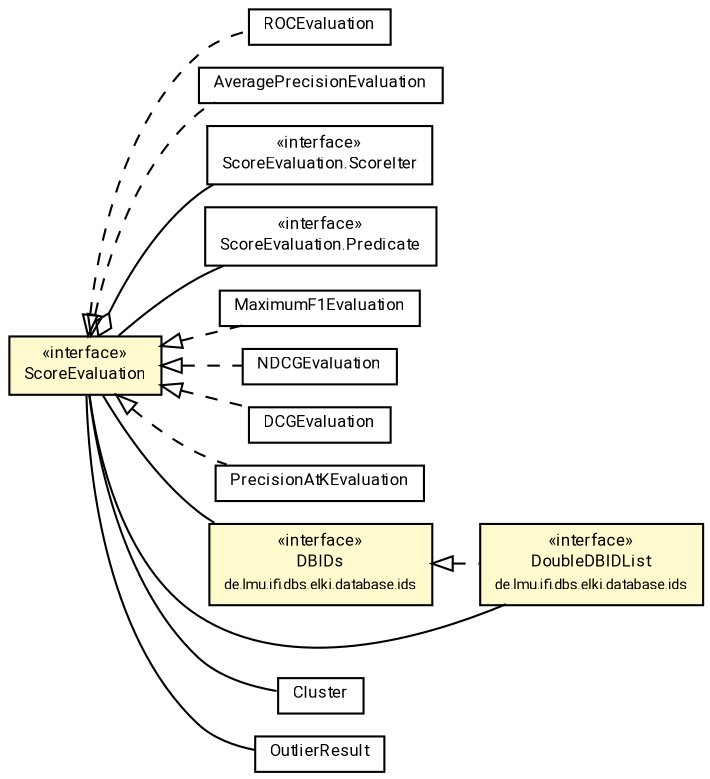 #!/usr/local/bin/dot
#
# Class diagram 
# Generated by UMLGraph version R5_7_2-60-g0e99a6 (http://www.spinellis.gr/umlgraph/)
#

digraph G {
	graph [fontnames="svg"]
	edge [fontname="Roboto",fontsize=7,labelfontname="Roboto",labelfontsize=7,color="black"];
	node [fontname="Roboto",fontcolor="black",fontsize=8,shape=plaintext,margin=0,width=0,height=0];
	nodesep=0.15;
	ranksep=0.25;
	rankdir=LR;
	// de.lmu.ifi.dbs.elki.evaluation.scores.ROCEvaluation
	c9144612 [label=<<table title="de.lmu.ifi.dbs.elki.evaluation.scores.ROCEvaluation" border="0" cellborder="1" cellspacing="0" cellpadding="2" href="ROCEvaluation.html" target="_parent">
		<tr><td><table border="0" cellspacing="0" cellpadding="1">
		<tr><td align="center" balign="center"> <font face="Roboto">ROCEvaluation</font> </td></tr>
		</table></td></tr>
		</table>>, URL="ROCEvaluation.html"];
	// de.lmu.ifi.dbs.elki.evaluation.scores.AveragePrecisionEvaluation
	c9144614 [label=<<table title="de.lmu.ifi.dbs.elki.evaluation.scores.AveragePrecisionEvaluation" border="0" cellborder="1" cellspacing="0" cellpadding="2" href="AveragePrecisionEvaluation.html" target="_parent">
		<tr><td><table border="0" cellspacing="0" cellpadding="1">
		<tr><td align="center" balign="center"> <font face="Roboto">AveragePrecisionEvaluation</font> </td></tr>
		</table></td></tr>
		</table>>, URL="AveragePrecisionEvaluation.html"];
	// de.lmu.ifi.dbs.elki.evaluation.scores.ScoreEvaluation
	c9144616 [label=<<table title="de.lmu.ifi.dbs.elki.evaluation.scores.ScoreEvaluation" border="0" cellborder="1" cellspacing="0" cellpadding="2" bgcolor="lemonChiffon" href="ScoreEvaluation.html" target="_parent">
		<tr><td><table border="0" cellspacing="0" cellpadding="1">
		<tr><td align="center" balign="center"> &#171;interface&#187; </td></tr>
		<tr><td align="center" balign="center"> <font face="Roboto">ScoreEvaluation</font> </td></tr>
		</table></td></tr>
		</table>>, URL="ScoreEvaluation.html"];
	// de.lmu.ifi.dbs.elki.evaluation.scores.ScoreEvaluation.ScoreIter
	c9144617 [label=<<table title="de.lmu.ifi.dbs.elki.evaluation.scores.ScoreEvaluation.ScoreIter" border="0" cellborder="1" cellspacing="0" cellpadding="2" href="ScoreEvaluation.ScoreIter.html" target="_parent">
		<tr><td><table border="0" cellspacing="0" cellpadding="1">
		<tr><td align="center" balign="center"> &#171;interface&#187; </td></tr>
		<tr><td align="center" balign="center"> <font face="Roboto">ScoreEvaluation.ScoreIter</font> </td></tr>
		</table></td></tr>
		</table>>, URL="ScoreEvaluation.ScoreIter.html"];
	// de.lmu.ifi.dbs.elki.evaluation.scores.ScoreEvaluation.Predicate<T>
	c9144618 [label=<<table title="de.lmu.ifi.dbs.elki.evaluation.scores.ScoreEvaluation.Predicate" border="0" cellborder="1" cellspacing="0" cellpadding="2" href="ScoreEvaluation.Predicate.html" target="_parent">
		<tr><td><table border="0" cellspacing="0" cellpadding="1">
		<tr><td align="center" balign="center"> &#171;interface&#187; </td></tr>
		<tr><td align="center" balign="center"> <font face="Roboto">ScoreEvaluation.Predicate</font> </td></tr>
		</table></td></tr>
		</table>>, URL="ScoreEvaluation.Predicate.html"];
	// de.lmu.ifi.dbs.elki.evaluation.scores.MaximumF1Evaluation
	c9144630 [label=<<table title="de.lmu.ifi.dbs.elki.evaluation.scores.MaximumF1Evaluation" border="0" cellborder="1" cellspacing="0" cellpadding="2" href="MaximumF1Evaluation.html" target="_parent">
		<tr><td><table border="0" cellspacing="0" cellpadding="1">
		<tr><td align="center" balign="center"> <font face="Roboto">MaximumF1Evaluation</font> </td></tr>
		</table></td></tr>
		</table>>, URL="MaximumF1Evaluation.html"];
	// de.lmu.ifi.dbs.elki.evaluation.scores.NDCGEvaluation
	c9144632 [label=<<table title="de.lmu.ifi.dbs.elki.evaluation.scores.NDCGEvaluation" border="0" cellborder="1" cellspacing="0" cellpadding="2" href="NDCGEvaluation.html" target="_parent">
		<tr><td><table border="0" cellspacing="0" cellpadding="1">
		<tr><td align="center" balign="center"> <font face="Roboto">NDCGEvaluation</font> </td></tr>
		</table></td></tr>
		</table>>, URL="NDCGEvaluation.html"];
	// de.lmu.ifi.dbs.elki.evaluation.scores.DCGEvaluation
	c9144634 [label=<<table title="de.lmu.ifi.dbs.elki.evaluation.scores.DCGEvaluation" border="0" cellborder="1" cellspacing="0" cellpadding="2" href="DCGEvaluation.html" target="_parent">
		<tr><td><table border="0" cellspacing="0" cellpadding="1">
		<tr><td align="center" balign="center"> <font face="Roboto">DCGEvaluation</font> </td></tr>
		</table></td></tr>
		</table>>, URL="DCGEvaluation.html"];
	// de.lmu.ifi.dbs.elki.evaluation.scores.PrecisionAtKEvaluation
	c9144636 [label=<<table title="de.lmu.ifi.dbs.elki.evaluation.scores.PrecisionAtKEvaluation" border="0" cellborder="1" cellspacing="0" cellpadding="2" href="PrecisionAtKEvaluation.html" target="_parent">
		<tr><td><table border="0" cellspacing="0" cellpadding="1">
		<tr><td align="center" balign="center"> <font face="Roboto">PrecisionAtKEvaluation</font> </td></tr>
		</table></td></tr>
		</table>>, URL="PrecisionAtKEvaluation.html"];
	// de.lmu.ifi.dbs.elki.database.ids.DBIDs
	c9144840 [label=<<table title="de.lmu.ifi.dbs.elki.database.ids.DBIDs" border="0" cellborder="1" cellspacing="0" cellpadding="2" bgcolor="LemonChiffon" href="../../database/ids/DBIDs.html" target="_parent">
		<tr><td><table border="0" cellspacing="0" cellpadding="1">
		<tr><td align="center" balign="center"> &#171;interface&#187; </td></tr>
		<tr><td align="center" balign="center"> <font face="Roboto">DBIDs</font> </td></tr>
		<tr><td align="center" balign="center"> <font face="Roboto" point-size="7.0">de.lmu.ifi.dbs.elki.database.ids</font> </td></tr>
		</table></td></tr>
		</table>>, URL="../../database/ids/DBIDs.html"];
	// de.lmu.ifi.dbs.elki.database.ids.DoubleDBIDList
	c9144855 [label=<<table title="de.lmu.ifi.dbs.elki.database.ids.DoubleDBIDList" border="0" cellborder="1" cellspacing="0" cellpadding="2" bgcolor="LemonChiffon" href="../../database/ids/DoubleDBIDList.html" target="_parent">
		<tr><td><table border="0" cellspacing="0" cellpadding="1">
		<tr><td align="center" balign="center"> &#171;interface&#187; </td></tr>
		<tr><td align="center" balign="center"> <font face="Roboto">DoubleDBIDList</font> </td></tr>
		<tr><td align="center" balign="center"> <font face="Roboto" point-size="7.0">de.lmu.ifi.dbs.elki.database.ids</font> </td></tr>
		</table></td></tr>
		</table>>, URL="../../database/ids/DoubleDBIDList.html"];
	// de.lmu.ifi.dbs.elki.evaluation.scores.ROCEvaluation implements de.lmu.ifi.dbs.elki.evaluation.scores.ScoreEvaluation
	c9144616 -> c9144612 [arrowtail=empty,style=dashed,dir=back,weight=9];
	// de.lmu.ifi.dbs.elki.evaluation.scores.AveragePrecisionEvaluation implements de.lmu.ifi.dbs.elki.evaluation.scores.ScoreEvaluation
	c9144616 -> c9144614 [arrowtail=empty,style=dashed,dir=back,weight=9];
	// de.lmu.ifi.dbs.elki.evaluation.scores.ScoreEvaluation has de.lmu.ifi.dbs.elki.evaluation.scores.ScoreEvaluation.ScoreIter
	c9144616 -> c9144617 [arrowhead=none,arrowtail=ediamond,dir=back,weight=4];
	// de.lmu.ifi.dbs.elki.evaluation.scores.ScoreEvaluation assoc de.lmu.ifi.dbs.elki.evaluation.scores.ScoreEvaluation.Predicate<T>
	c9144616 -> c9144618 [arrowhead=none,weight=2];
	// de.lmu.ifi.dbs.elki.evaluation.scores.ScoreEvaluation assoc de.lmu.ifi.dbs.elki.database.ids.DoubleDBIDList
	c9144616 -> c9144855 [arrowhead=none,weight=2];
	// de.lmu.ifi.dbs.elki.evaluation.scores.ScoreEvaluation assoc Cluster
	c9144616 -> c9146755 [arrowhead=none,weight=2];
	// de.lmu.ifi.dbs.elki.evaluation.scores.ScoreEvaluation assoc de.lmu.ifi.dbs.elki.database.ids.DBIDs
	c9144616 -> c9144840 [arrowhead=none,weight=2];
	// de.lmu.ifi.dbs.elki.evaluation.scores.ScoreEvaluation assoc OutlierResult
	c9144616 -> c9146756 [arrowhead=none,weight=2];
	// de.lmu.ifi.dbs.elki.evaluation.scores.MaximumF1Evaluation implements de.lmu.ifi.dbs.elki.evaluation.scores.ScoreEvaluation
	c9144616 -> c9144630 [arrowtail=empty,style=dashed,dir=back,weight=9];
	// de.lmu.ifi.dbs.elki.evaluation.scores.NDCGEvaluation implements de.lmu.ifi.dbs.elki.evaluation.scores.ScoreEvaluation
	c9144616 -> c9144632 [arrowtail=empty,style=dashed,dir=back,weight=9];
	// de.lmu.ifi.dbs.elki.evaluation.scores.DCGEvaluation implements de.lmu.ifi.dbs.elki.evaluation.scores.ScoreEvaluation
	c9144616 -> c9144634 [arrowtail=empty,style=dashed,dir=back,weight=9];
	// de.lmu.ifi.dbs.elki.evaluation.scores.PrecisionAtKEvaluation implements de.lmu.ifi.dbs.elki.evaluation.scores.ScoreEvaluation
	c9144616 -> c9144636 [arrowtail=empty,style=dashed,dir=back,weight=9];
	// de.lmu.ifi.dbs.elki.database.ids.DoubleDBIDList implements de.lmu.ifi.dbs.elki.database.ids.DBIDs
	c9144840 -> c9144855 [arrowtail=empty,style=dashed,dir=back,weight=9];
	// OutlierResult
	c9146756[label=<<table title="OutlierResult" border="0" cellborder="1" cellspacing="0" cellpadding="2" href="http://docs.oracle.com/javase/7/docs/api/OutlierResult.html" target="_parent">
		<tr><td><table border="0" cellspacing="0" cellpadding="1">
		<tr><td align="center" balign="center"> <font face="Roboto">OutlierResult</font> </td></tr>
		</table></td></tr>
		</table>>];
	// Cluster
	c9146755[label=<<table title="Cluster" border="0" cellborder="1" cellspacing="0" cellpadding="2" href="http://docs.oracle.com/javase/7/docs/api/Cluster.html" target="_parent">
		<tr><td><table border="0" cellspacing="0" cellpadding="1">
		<tr><td align="center" balign="center"> <font face="Roboto">Cluster</font> </td></tr>
		</table></td></tr>
		</table>>];
}

